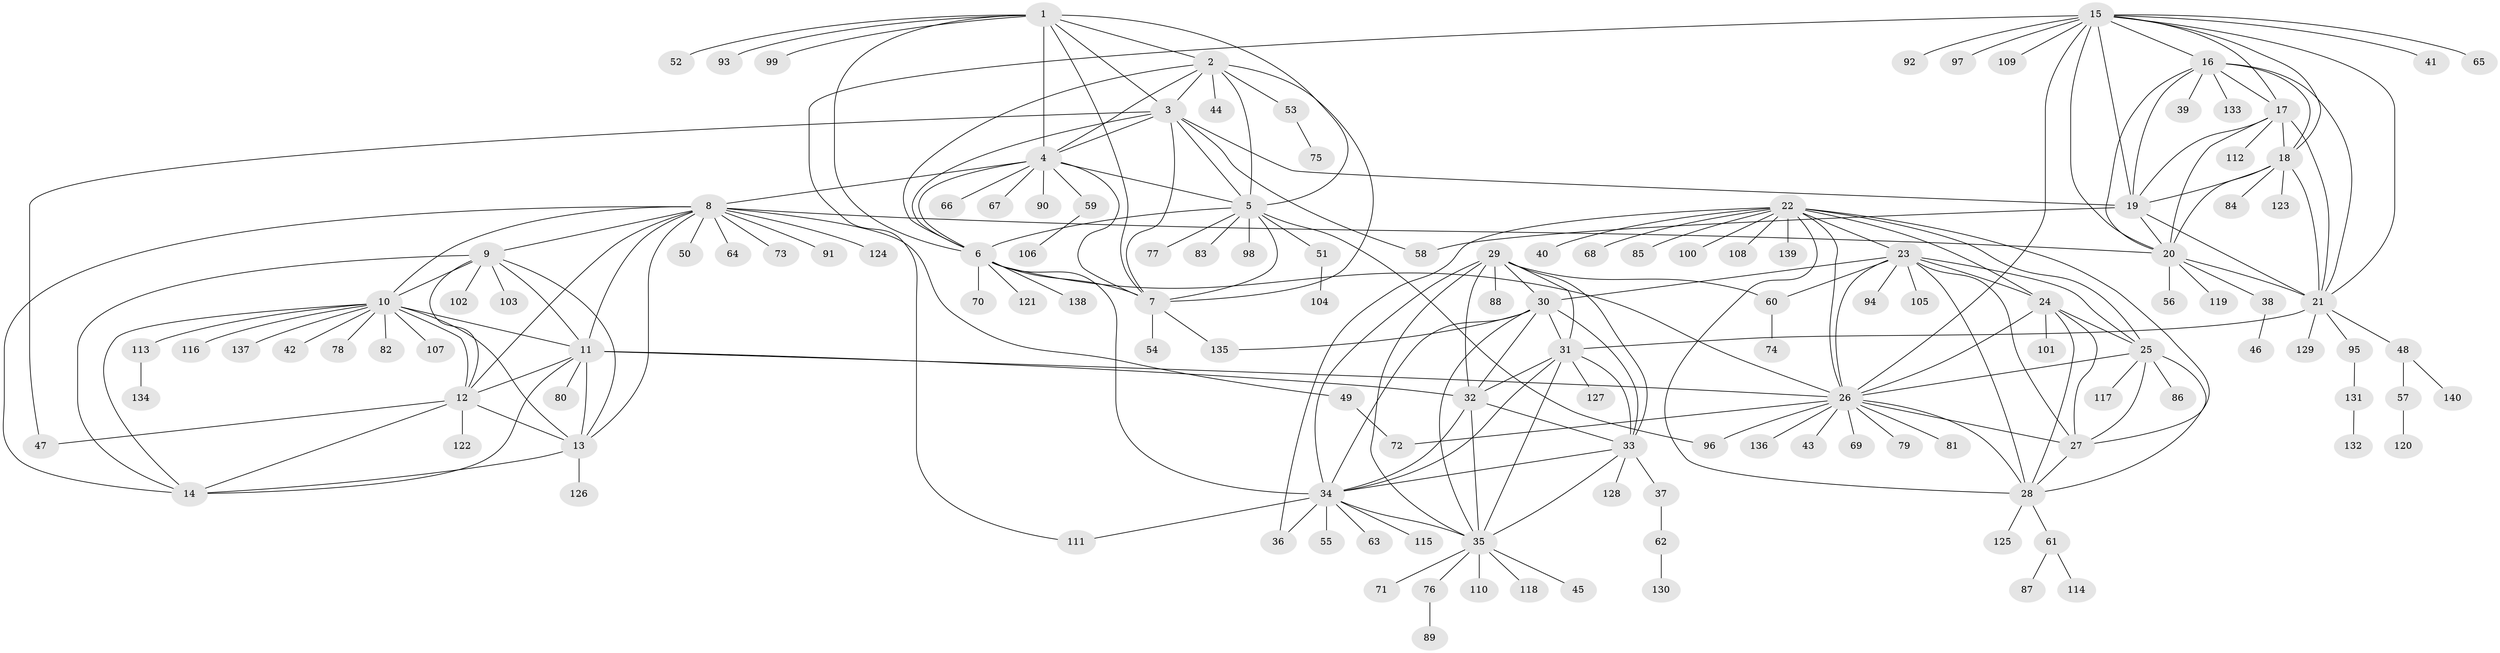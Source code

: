 // coarse degree distribution, {12: 0.03529411764705882, 1: 0.6235294117647059, 8: 0.023529411764705882, 6: 0.047058823529411764, 10: 0.011764705882352941, 4: 0.023529411764705882, 5: 0.047058823529411764, 11: 0.011764705882352941, 2: 0.10588235294117647, 7: 0.047058823529411764, 9: 0.023529411764705882}
// Generated by graph-tools (version 1.1) at 2025/37/03/04/25 23:37:49]
// undirected, 140 vertices, 228 edges
graph export_dot {
  node [color=gray90,style=filled];
  1;
  2;
  3;
  4;
  5;
  6;
  7;
  8;
  9;
  10;
  11;
  12;
  13;
  14;
  15;
  16;
  17;
  18;
  19;
  20;
  21;
  22;
  23;
  24;
  25;
  26;
  27;
  28;
  29;
  30;
  31;
  32;
  33;
  34;
  35;
  36;
  37;
  38;
  39;
  40;
  41;
  42;
  43;
  44;
  45;
  46;
  47;
  48;
  49;
  50;
  51;
  52;
  53;
  54;
  55;
  56;
  57;
  58;
  59;
  60;
  61;
  62;
  63;
  64;
  65;
  66;
  67;
  68;
  69;
  70;
  71;
  72;
  73;
  74;
  75;
  76;
  77;
  78;
  79;
  80;
  81;
  82;
  83;
  84;
  85;
  86;
  87;
  88;
  89;
  90;
  91;
  92;
  93;
  94;
  95;
  96;
  97;
  98;
  99;
  100;
  101;
  102;
  103;
  104;
  105;
  106;
  107;
  108;
  109;
  110;
  111;
  112;
  113;
  114;
  115;
  116;
  117;
  118;
  119;
  120;
  121;
  122;
  123;
  124;
  125;
  126;
  127;
  128;
  129;
  130;
  131;
  132;
  133;
  134;
  135;
  136;
  137;
  138;
  139;
  140;
  1 -- 2;
  1 -- 3;
  1 -- 4;
  1 -- 5;
  1 -- 6;
  1 -- 7;
  1 -- 52;
  1 -- 93;
  1 -- 99;
  2 -- 3;
  2 -- 4;
  2 -- 5;
  2 -- 6;
  2 -- 7;
  2 -- 44;
  2 -- 53;
  3 -- 4;
  3 -- 5;
  3 -- 6;
  3 -- 7;
  3 -- 19;
  3 -- 47;
  3 -- 58;
  4 -- 5;
  4 -- 6;
  4 -- 7;
  4 -- 8;
  4 -- 59;
  4 -- 66;
  4 -- 67;
  4 -- 90;
  5 -- 6;
  5 -- 7;
  5 -- 51;
  5 -- 77;
  5 -- 83;
  5 -- 96;
  5 -- 98;
  6 -- 7;
  6 -- 26;
  6 -- 34;
  6 -- 70;
  6 -- 121;
  6 -- 138;
  7 -- 54;
  7 -- 135;
  8 -- 9;
  8 -- 10;
  8 -- 11;
  8 -- 12;
  8 -- 13;
  8 -- 14;
  8 -- 20;
  8 -- 49;
  8 -- 50;
  8 -- 64;
  8 -- 73;
  8 -- 91;
  8 -- 124;
  9 -- 10;
  9 -- 11;
  9 -- 12;
  9 -- 13;
  9 -- 14;
  9 -- 102;
  9 -- 103;
  10 -- 11;
  10 -- 12;
  10 -- 13;
  10 -- 14;
  10 -- 42;
  10 -- 78;
  10 -- 82;
  10 -- 107;
  10 -- 113;
  10 -- 116;
  10 -- 137;
  11 -- 12;
  11 -- 13;
  11 -- 14;
  11 -- 26;
  11 -- 32;
  11 -- 80;
  12 -- 13;
  12 -- 14;
  12 -- 47;
  12 -- 122;
  13 -- 14;
  13 -- 126;
  15 -- 16;
  15 -- 17;
  15 -- 18;
  15 -- 19;
  15 -- 20;
  15 -- 21;
  15 -- 26;
  15 -- 41;
  15 -- 65;
  15 -- 92;
  15 -- 97;
  15 -- 109;
  15 -- 111;
  16 -- 17;
  16 -- 18;
  16 -- 19;
  16 -- 20;
  16 -- 21;
  16 -- 39;
  16 -- 133;
  17 -- 18;
  17 -- 19;
  17 -- 20;
  17 -- 21;
  17 -- 112;
  18 -- 19;
  18 -- 20;
  18 -- 21;
  18 -- 84;
  18 -- 123;
  19 -- 20;
  19 -- 21;
  19 -- 58;
  20 -- 21;
  20 -- 38;
  20 -- 56;
  20 -- 119;
  21 -- 31;
  21 -- 48;
  21 -- 95;
  21 -- 129;
  22 -- 23;
  22 -- 24;
  22 -- 25;
  22 -- 26;
  22 -- 27;
  22 -- 28;
  22 -- 36;
  22 -- 40;
  22 -- 68;
  22 -- 85;
  22 -- 100;
  22 -- 108;
  22 -- 139;
  23 -- 24;
  23 -- 25;
  23 -- 26;
  23 -- 27;
  23 -- 28;
  23 -- 30;
  23 -- 60;
  23 -- 94;
  23 -- 105;
  24 -- 25;
  24 -- 26;
  24 -- 27;
  24 -- 28;
  24 -- 101;
  25 -- 26;
  25 -- 27;
  25 -- 28;
  25 -- 86;
  25 -- 117;
  26 -- 27;
  26 -- 28;
  26 -- 43;
  26 -- 69;
  26 -- 72;
  26 -- 79;
  26 -- 81;
  26 -- 96;
  26 -- 136;
  27 -- 28;
  28 -- 61;
  28 -- 125;
  29 -- 30;
  29 -- 31;
  29 -- 32;
  29 -- 33;
  29 -- 34;
  29 -- 35;
  29 -- 60;
  29 -- 88;
  30 -- 31;
  30 -- 32;
  30 -- 33;
  30 -- 34;
  30 -- 35;
  30 -- 135;
  31 -- 32;
  31 -- 33;
  31 -- 34;
  31 -- 35;
  31 -- 127;
  32 -- 33;
  32 -- 34;
  32 -- 35;
  33 -- 34;
  33 -- 35;
  33 -- 37;
  33 -- 128;
  34 -- 35;
  34 -- 36;
  34 -- 55;
  34 -- 63;
  34 -- 111;
  34 -- 115;
  35 -- 45;
  35 -- 71;
  35 -- 76;
  35 -- 110;
  35 -- 118;
  37 -- 62;
  38 -- 46;
  48 -- 57;
  48 -- 140;
  49 -- 72;
  51 -- 104;
  53 -- 75;
  57 -- 120;
  59 -- 106;
  60 -- 74;
  61 -- 87;
  61 -- 114;
  62 -- 130;
  76 -- 89;
  95 -- 131;
  113 -- 134;
  131 -- 132;
}
